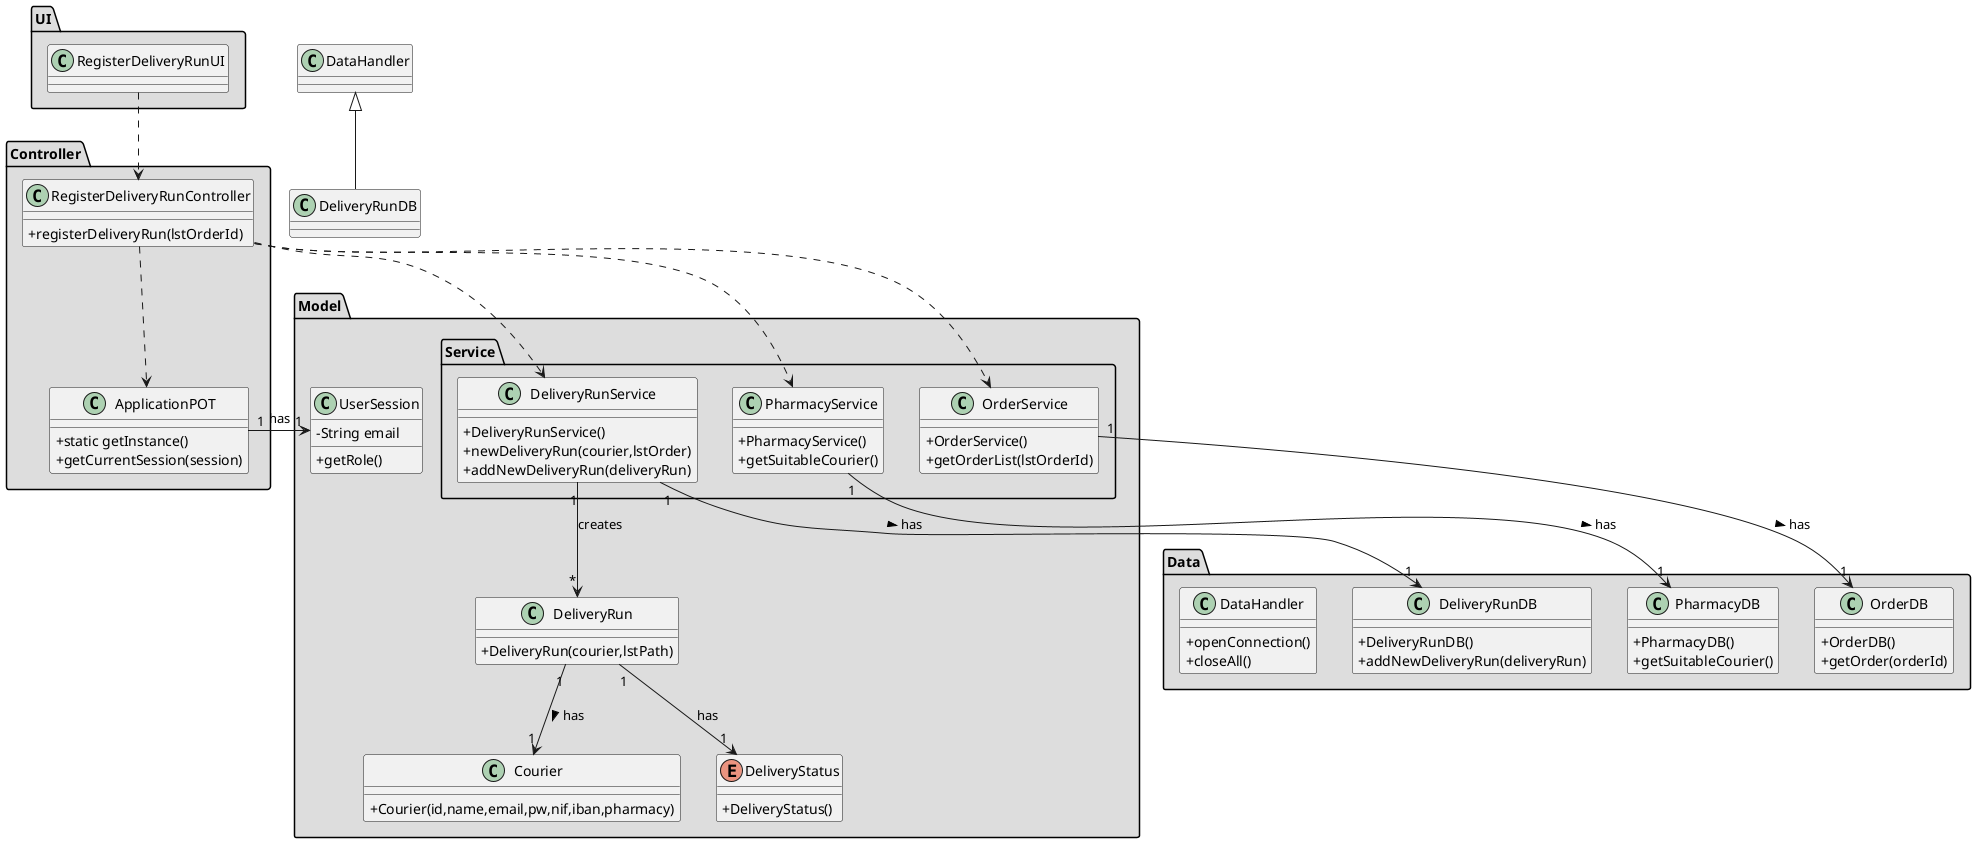 @startuml
skinparam classAttributeIconSize 0


package "Controller" #DDDDDD {
class ApplicationPOT
{
  +static getInstance()
  +getCurrentSession(session)
}
}

package "Data" #DDDDDD {

class DeliveryRunDB {
+DeliveryRunDB()
+addNewDeliveryRun(deliveryRun)
}

class PharmacyDB {
+PharmacyDB()
+getSuitableCourier()
}

class OrderDB {
+OrderDB()
+getOrder(orderId)
}

class DataHandler{
+openConnection()
+closeAll()
}

}

package "UI" #DDDDDD {
class RegisterDeliveryRunUI{

}



}


package "Controller" #DDDDDD {
class RegisterDeliveryRunController{
+registerDeliveryRun(lstOrderId)
}
}


package "Model" #DDDDDD {


class Courier{
+Courier(id,name,email,pw,nif,iban,pharmacy)
}

class DeliveryRun{
+DeliveryRun(courier,lstPath)
}

}

package "Model" #DDDDDD {
class UserSession{
-String email
+getRole()
}

package "Service" #DDDDDD {


class DeliveryRunService {
+DeliveryRunService()
+newDeliveryRun(courier,lstOrder)
+addNewDeliveryRun(deliveryRun)
}

class PharmacyService {
+PharmacyService()
+getSuitableCourier()
}

class OrderService {
+OrderService()
+getOrderList(lstOrderId)
}

}

enum DeliveryStatus{
+DeliveryStatus()
}
}






RegisterDeliveryRunUI ..> RegisterDeliveryRunController
RegisterDeliveryRunController ..> DeliveryRunService
RegisterDeliveryRunController ..> ApplicationPOT
RegisterDeliveryRunController ..> PharmacyService
RegisterDeliveryRunController ..> OrderService
OrderService "1" --> "1" OrderDB : has >
PharmacyService "1" --> "1" PharmacyDB : has >
DeliveryRunService "1" --> "1" DeliveryRunDB : has >
DeliveryRun "1" --> "1" Courier : has >
DeliveryRun "1" --> "1" DeliveryStatus : has

DeliveryRunService "1" --> "*" DeliveryRun : creates

class DeliveryRunDB extends DataHandler
ApplicationPOT "1" -> "1" UserSession : has

@enduml